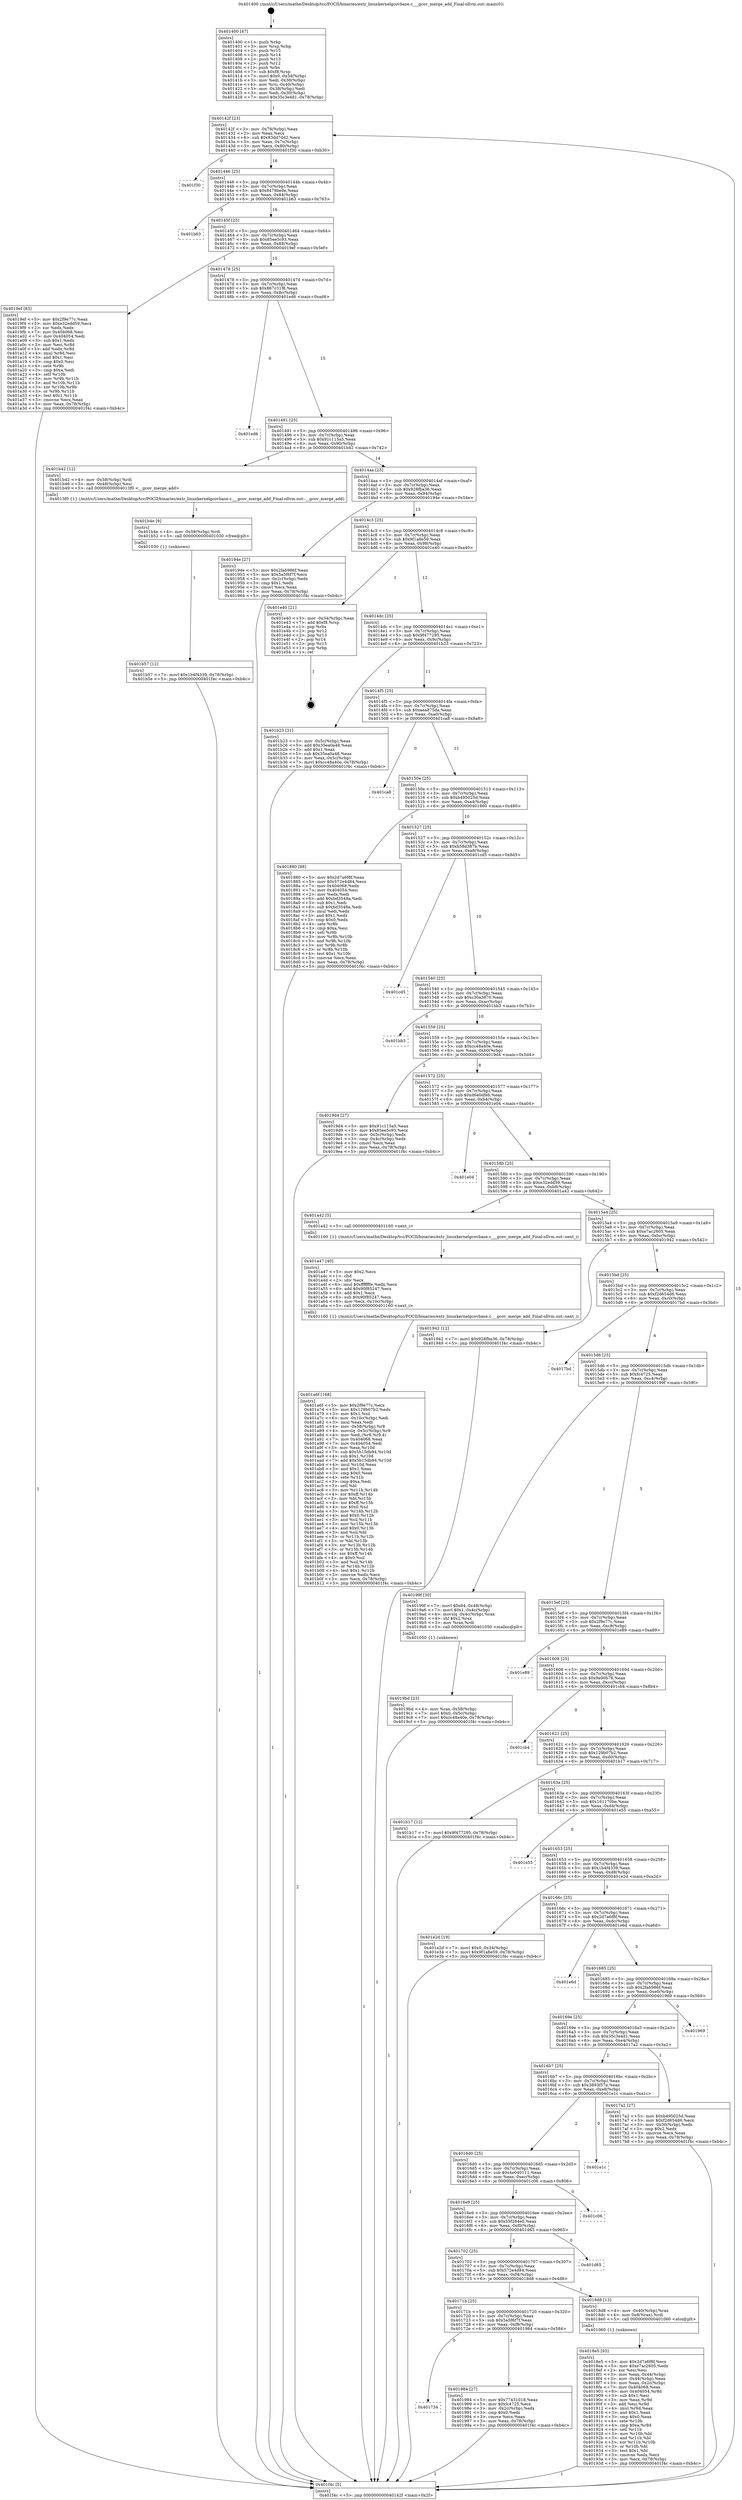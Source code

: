 digraph "0x401400" {
  label = "0x401400 (/mnt/c/Users/mathe/Desktop/tcc/POCII/binaries/extr_linuxkernelgcovbase.c___gcov_merge_add_Final-ollvm.out::main(0))"
  labelloc = "t"
  node[shape=record]

  Entry [label="",width=0.3,height=0.3,shape=circle,fillcolor=black,style=filled]
  "0x40142f" [label="{
     0x40142f [23]\l
     | [instrs]\l
     &nbsp;&nbsp;0x40142f \<+3\>: mov -0x78(%rbp),%eax\l
     &nbsp;&nbsp;0x401432 \<+2\>: mov %eax,%ecx\l
     &nbsp;&nbsp;0x401434 \<+6\>: sub $0x83dd7dd2,%ecx\l
     &nbsp;&nbsp;0x40143a \<+3\>: mov %eax,-0x7c(%rbp)\l
     &nbsp;&nbsp;0x40143d \<+3\>: mov %ecx,-0x80(%rbp)\l
     &nbsp;&nbsp;0x401440 \<+6\>: je 0000000000401f30 \<main+0xb30\>\l
  }"]
  "0x401f30" [label="{
     0x401f30\l
  }", style=dashed]
  "0x401446" [label="{
     0x401446 [25]\l
     | [instrs]\l
     &nbsp;&nbsp;0x401446 \<+5\>: jmp 000000000040144b \<main+0x4b\>\l
     &nbsp;&nbsp;0x40144b \<+3\>: mov -0x7c(%rbp),%eax\l
     &nbsp;&nbsp;0x40144e \<+5\>: sub $0x8479be9e,%eax\l
     &nbsp;&nbsp;0x401453 \<+6\>: mov %eax,-0x84(%rbp)\l
     &nbsp;&nbsp;0x401459 \<+6\>: je 0000000000401b63 \<main+0x763\>\l
  }"]
  Exit [label="",width=0.3,height=0.3,shape=circle,fillcolor=black,style=filled,peripheries=2]
  "0x401b63" [label="{
     0x401b63\l
  }", style=dashed]
  "0x40145f" [label="{
     0x40145f [25]\l
     | [instrs]\l
     &nbsp;&nbsp;0x40145f \<+5\>: jmp 0000000000401464 \<main+0x64\>\l
     &nbsp;&nbsp;0x401464 \<+3\>: mov -0x7c(%rbp),%eax\l
     &nbsp;&nbsp;0x401467 \<+5\>: sub $0x85ee5c93,%eax\l
     &nbsp;&nbsp;0x40146c \<+6\>: mov %eax,-0x88(%rbp)\l
     &nbsp;&nbsp;0x401472 \<+6\>: je 00000000004019ef \<main+0x5ef\>\l
  }"]
  "0x401b57" [label="{
     0x401b57 [12]\l
     | [instrs]\l
     &nbsp;&nbsp;0x401b57 \<+7\>: movl $0x1b4f4339,-0x78(%rbp)\l
     &nbsp;&nbsp;0x401b5e \<+5\>: jmp 0000000000401f4c \<main+0xb4c\>\l
  }"]
  "0x4019ef" [label="{
     0x4019ef [83]\l
     | [instrs]\l
     &nbsp;&nbsp;0x4019ef \<+5\>: mov $0x2f9e77c,%eax\l
     &nbsp;&nbsp;0x4019f4 \<+5\>: mov $0xe32edd59,%ecx\l
     &nbsp;&nbsp;0x4019f9 \<+2\>: xor %edx,%edx\l
     &nbsp;&nbsp;0x4019fb \<+7\>: mov 0x404068,%esi\l
     &nbsp;&nbsp;0x401a02 \<+7\>: mov 0x404054,%edi\l
     &nbsp;&nbsp;0x401a09 \<+3\>: sub $0x1,%edx\l
     &nbsp;&nbsp;0x401a0c \<+3\>: mov %esi,%r8d\l
     &nbsp;&nbsp;0x401a0f \<+3\>: add %edx,%r8d\l
     &nbsp;&nbsp;0x401a12 \<+4\>: imul %r8d,%esi\l
     &nbsp;&nbsp;0x401a16 \<+3\>: and $0x1,%esi\l
     &nbsp;&nbsp;0x401a19 \<+3\>: cmp $0x0,%esi\l
     &nbsp;&nbsp;0x401a1c \<+4\>: sete %r9b\l
     &nbsp;&nbsp;0x401a20 \<+3\>: cmp $0xa,%edi\l
     &nbsp;&nbsp;0x401a23 \<+4\>: setl %r10b\l
     &nbsp;&nbsp;0x401a27 \<+3\>: mov %r9b,%r11b\l
     &nbsp;&nbsp;0x401a2a \<+3\>: and %r10b,%r11b\l
     &nbsp;&nbsp;0x401a2d \<+3\>: xor %r10b,%r9b\l
     &nbsp;&nbsp;0x401a30 \<+3\>: or %r9b,%r11b\l
     &nbsp;&nbsp;0x401a33 \<+4\>: test $0x1,%r11b\l
     &nbsp;&nbsp;0x401a37 \<+3\>: cmovne %ecx,%eax\l
     &nbsp;&nbsp;0x401a3a \<+3\>: mov %eax,-0x78(%rbp)\l
     &nbsp;&nbsp;0x401a3d \<+5\>: jmp 0000000000401f4c \<main+0xb4c\>\l
  }"]
  "0x401478" [label="{
     0x401478 [25]\l
     | [instrs]\l
     &nbsp;&nbsp;0x401478 \<+5\>: jmp 000000000040147d \<main+0x7d\>\l
     &nbsp;&nbsp;0x40147d \<+3\>: mov -0x7c(%rbp),%eax\l
     &nbsp;&nbsp;0x401480 \<+5\>: sub $0x867c31f8,%eax\l
     &nbsp;&nbsp;0x401485 \<+6\>: mov %eax,-0x8c(%rbp)\l
     &nbsp;&nbsp;0x40148b \<+6\>: je 0000000000401ed6 \<main+0xad6\>\l
  }"]
  "0x401b4e" [label="{
     0x401b4e [9]\l
     | [instrs]\l
     &nbsp;&nbsp;0x401b4e \<+4\>: mov -0x58(%rbp),%rdi\l
     &nbsp;&nbsp;0x401b52 \<+5\>: call 0000000000401030 \<free@plt\>\l
     | [calls]\l
     &nbsp;&nbsp;0x401030 \{1\} (unknown)\l
  }"]
  "0x401ed6" [label="{
     0x401ed6\l
  }", style=dashed]
  "0x401491" [label="{
     0x401491 [25]\l
     | [instrs]\l
     &nbsp;&nbsp;0x401491 \<+5\>: jmp 0000000000401496 \<main+0x96\>\l
     &nbsp;&nbsp;0x401496 \<+3\>: mov -0x7c(%rbp),%eax\l
     &nbsp;&nbsp;0x401499 \<+5\>: sub $0x91c115a5,%eax\l
     &nbsp;&nbsp;0x40149e \<+6\>: mov %eax,-0x90(%rbp)\l
     &nbsp;&nbsp;0x4014a4 \<+6\>: je 0000000000401b42 \<main+0x742\>\l
  }"]
  "0x401a6f" [label="{
     0x401a6f [168]\l
     | [instrs]\l
     &nbsp;&nbsp;0x401a6f \<+5\>: mov $0x2f9e77c,%ecx\l
     &nbsp;&nbsp;0x401a74 \<+5\>: mov $0x129b07b2,%edx\l
     &nbsp;&nbsp;0x401a79 \<+3\>: mov $0x1,%sil\l
     &nbsp;&nbsp;0x401a7c \<+6\>: mov -0x10c(%rbp),%edi\l
     &nbsp;&nbsp;0x401a82 \<+3\>: imul %eax,%edi\l
     &nbsp;&nbsp;0x401a85 \<+4\>: mov -0x58(%rbp),%r8\l
     &nbsp;&nbsp;0x401a89 \<+4\>: movslq -0x5c(%rbp),%r9\l
     &nbsp;&nbsp;0x401a8d \<+4\>: mov %edi,(%r8,%r9,4)\l
     &nbsp;&nbsp;0x401a91 \<+7\>: mov 0x404068,%eax\l
     &nbsp;&nbsp;0x401a98 \<+7\>: mov 0x404054,%edi\l
     &nbsp;&nbsp;0x401a9f \<+3\>: mov %eax,%r10d\l
     &nbsp;&nbsp;0x401aa2 \<+7\>: sub $0x5b15db94,%r10d\l
     &nbsp;&nbsp;0x401aa9 \<+4\>: sub $0x1,%r10d\l
     &nbsp;&nbsp;0x401aad \<+7\>: add $0x5b15db94,%r10d\l
     &nbsp;&nbsp;0x401ab4 \<+4\>: imul %r10d,%eax\l
     &nbsp;&nbsp;0x401ab8 \<+3\>: and $0x1,%eax\l
     &nbsp;&nbsp;0x401abb \<+3\>: cmp $0x0,%eax\l
     &nbsp;&nbsp;0x401abe \<+4\>: sete %r11b\l
     &nbsp;&nbsp;0x401ac2 \<+3\>: cmp $0xa,%edi\l
     &nbsp;&nbsp;0x401ac5 \<+3\>: setl %bl\l
     &nbsp;&nbsp;0x401ac8 \<+3\>: mov %r11b,%r14b\l
     &nbsp;&nbsp;0x401acb \<+4\>: xor $0xff,%r14b\l
     &nbsp;&nbsp;0x401acf \<+3\>: mov %bl,%r15b\l
     &nbsp;&nbsp;0x401ad2 \<+4\>: xor $0xff,%r15b\l
     &nbsp;&nbsp;0x401ad6 \<+4\>: xor $0x0,%sil\l
     &nbsp;&nbsp;0x401ada \<+3\>: mov %r14b,%r12b\l
     &nbsp;&nbsp;0x401add \<+4\>: and $0x0,%r12b\l
     &nbsp;&nbsp;0x401ae1 \<+3\>: and %sil,%r11b\l
     &nbsp;&nbsp;0x401ae4 \<+3\>: mov %r15b,%r13b\l
     &nbsp;&nbsp;0x401ae7 \<+4\>: and $0x0,%r13b\l
     &nbsp;&nbsp;0x401aeb \<+3\>: and %sil,%bl\l
     &nbsp;&nbsp;0x401aee \<+3\>: or %r11b,%r12b\l
     &nbsp;&nbsp;0x401af1 \<+3\>: or %bl,%r13b\l
     &nbsp;&nbsp;0x401af4 \<+3\>: xor %r13b,%r12b\l
     &nbsp;&nbsp;0x401af7 \<+3\>: or %r15b,%r14b\l
     &nbsp;&nbsp;0x401afa \<+4\>: xor $0xff,%r14b\l
     &nbsp;&nbsp;0x401afe \<+4\>: or $0x0,%sil\l
     &nbsp;&nbsp;0x401b02 \<+3\>: and %sil,%r14b\l
     &nbsp;&nbsp;0x401b05 \<+3\>: or %r14b,%r12b\l
     &nbsp;&nbsp;0x401b08 \<+4\>: test $0x1,%r12b\l
     &nbsp;&nbsp;0x401b0c \<+3\>: cmovne %edx,%ecx\l
     &nbsp;&nbsp;0x401b0f \<+3\>: mov %ecx,-0x78(%rbp)\l
     &nbsp;&nbsp;0x401b12 \<+5\>: jmp 0000000000401f4c \<main+0xb4c\>\l
  }"]
  "0x401b42" [label="{
     0x401b42 [12]\l
     | [instrs]\l
     &nbsp;&nbsp;0x401b42 \<+4\>: mov -0x58(%rbp),%rdi\l
     &nbsp;&nbsp;0x401b46 \<+3\>: mov -0x48(%rbp),%esi\l
     &nbsp;&nbsp;0x401b49 \<+5\>: call 00000000004013f0 \<__gcov_merge_add\>\l
     | [calls]\l
     &nbsp;&nbsp;0x4013f0 \{1\} (/mnt/c/Users/mathe/Desktop/tcc/POCII/binaries/extr_linuxkernelgcovbase.c___gcov_merge_add_Final-ollvm.out::__gcov_merge_add)\l
  }"]
  "0x4014aa" [label="{
     0x4014aa [25]\l
     | [instrs]\l
     &nbsp;&nbsp;0x4014aa \<+5\>: jmp 00000000004014af \<main+0xaf\>\l
     &nbsp;&nbsp;0x4014af \<+3\>: mov -0x7c(%rbp),%eax\l
     &nbsp;&nbsp;0x4014b2 \<+5\>: sub $0x928fba36,%eax\l
     &nbsp;&nbsp;0x4014b7 \<+6\>: mov %eax,-0x94(%rbp)\l
     &nbsp;&nbsp;0x4014bd \<+6\>: je 000000000040194e \<main+0x54e\>\l
  }"]
  "0x401a47" [label="{
     0x401a47 [40]\l
     | [instrs]\l
     &nbsp;&nbsp;0x401a47 \<+5\>: mov $0x2,%ecx\l
     &nbsp;&nbsp;0x401a4c \<+1\>: cltd\l
     &nbsp;&nbsp;0x401a4d \<+2\>: idiv %ecx\l
     &nbsp;&nbsp;0x401a4f \<+6\>: imul $0xfffffffe,%edx,%ecx\l
     &nbsp;&nbsp;0x401a55 \<+6\>: add $0x90f85247,%ecx\l
     &nbsp;&nbsp;0x401a5b \<+3\>: add $0x1,%ecx\l
     &nbsp;&nbsp;0x401a5e \<+6\>: sub $0x90f85247,%ecx\l
     &nbsp;&nbsp;0x401a64 \<+6\>: mov %ecx,-0x10c(%rbp)\l
     &nbsp;&nbsp;0x401a6a \<+5\>: call 0000000000401160 \<next_i\>\l
     | [calls]\l
     &nbsp;&nbsp;0x401160 \{1\} (/mnt/c/Users/mathe/Desktop/tcc/POCII/binaries/extr_linuxkernelgcovbase.c___gcov_merge_add_Final-ollvm.out::next_i)\l
  }"]
  "0x40194e" [label="{
     0x40194e [27]\l
     | [instrs]\l
     &nbsp;&nbsp;0x40194e \<+5\>: mov $0x2fab986f,%eax\l
     &nbsp;&nbsp;0x401953 \<+5\>: mov $0x5a5f6f7f,%ecx\l
     &nbsp;&nbsp;0x401958 \<+3\>: mov -0x2c(%rbp),%edx\l
     &nbsp;&nbsp;0x40195b \<+3\>: cmp $0x1,%edx\l
     &nbsp;&nbsp;0x40195e \<+3\>: cmovl %ecx,%eax\l
     &nbsp;&nbsp;0x401961 \<+3\>: mov %eax,-0x78(%rbp)\l
     &nbsp;&nbsp;0x401964 \<+5\>: jmp 0000000000401f4c \<main+0xb4c\>\l
  }"]
  "0x4014c3" [label="{
     0x4014c3 [25]\l
     | [instrs]\l
     &nbsp;&nbsp;0x4014c3 \<+5\>: jmp 00000000004014c8 \<main+0xc8\>\l
     &nbsp;&nbsp;0x4014c8 \<+3\>: mov -0x7c(%rbp),%eax\l
     &nbsp;&nbsp;0x4014cb \<+5\>: sub $0x9f1a8e59,%eax\l
     &nbsp;&nbsp;0x4014d0 \<+6\>: mov %eax,-0x98(%rbp)\l
     &nbsp;&nbsp;0x4014d6 \<+6\>: je 0000000000401e40 \<main+0xa40\>\l
  }"]
  "0x4019bd" [label="{
     0x4019bd [23]\l
     | [instrs]\l
     &nbsp;&nbsp;0x4019bd \<+4\>: mov %rax,-0x58(%rbp)\l
     &nbsp;&nbsp;0x4019c1 \<+7\>: movl $0x0,-0x5c(%rbp)\l
     &nbsp;&nbsp;0x4019c8 \<+7\>: movl $0xcc48a40e,-0x78(%rbp)\l
     &nbsp;&nbsp;0x4019cf \<+5\>: jmp 0000000000401f4c \<main+0xb4c\>\l
  }"]
  "0x401e40" [label="{
     0x401e40 [21]\l
     | [instrs]\l
     &nbsp;&nbsp;0x401e40 \<+3\>: mov -0x34(%rbp),%eax\l
     &nbsp;&nbsp;0x401e43 \<+7\>: add $0xf8,%rsp\l
     &nbsp;&nbsp;0x401e4a \<+1\>: pop %rbx\l
     &nbsp;&nbsp;0x401e4b \<+2\>: pop %r12\l
     &nbsp;&nbsp;0x401e4d \<+2\>: pop %r13\l
     &nbsp;&nbsp;0x401e4f \<+2\>: pop %r14\l
     &nbsp;&nbsp;0x401e51 \<+2\>: pop %r15\l
     &nbsp;&nbsp;0x401e53 \<+1\>: pop %rbp\l
     &nbsp;&nbsp;0x401e54 \<+1\>: ret\l
  }"]
  "0x4014dc" [label="{
     0x4014dc [25]\l
     | [instrs]\l
     &nbsp;&nbsp;0x4014dc \<+5\>: jmp 00000000004014e1 \<main+0xe1\>\l
     &nbsp;&nbsp;0x4014e1 \<+3\>: mov -0x7c(%rbp),%eax\l
     &nbsp;&nbsp;0x4014e4 \<+5\>: sub $0x9f477295,%eax\l
     &nbsp;&nbsp;0x4014e9 \<+6\>: mov %eax,-0x9c(%rbp)\l
     &nbsp;&nbsp;0x4014ef \<+6\>: je 0000000000401b23 \<main+0x723\>\l
  }"]
  "0x401734" [label="{
     0x401734\l
  }", style=dashed]
  "0x401b23" [label="{
     0x401b23 [31]\l
     | [instrs]\l
     &nbsp;&nbsp;0x401b23 \<+3\>: mov -0x5c(%rbp),%eax\l
     &nbsp;&nbsp;0x401b26 \<+5\>: add $0x35ea0a48,%eax\l
     &nbsp;&nbsp;0x401b2b \<+3\>: add $0x1,%eax\l
     &nbsp;&nbsp;0x401b2e \<+5\>: sub $0x35ea0a48,%eax\l
     &nbsp;&nbsp;0x401b33 \<+3\>: mov %eax,-0x5c(%rbp)\l
     &nbsp;&nbsp;0x401b36 \<+7\>: movl $0xcc48a40e,-0x78(%rbp)\l
     &nbsp;&nbsp;0x401b3d \<+5\>: jmp 0000000000401f4c \<main+0xb4c\>\l
  }"]
  "0x4014f5" [label="{
     0x4014f5 [25]\l
     | [instrs]\l
     &nbsp;&nbsp;0x4014f5 \<+5\>: jmp 00000000004014fa \<main+0xfa\>\l
     &nbsp;&nbsp;0x4014fa \<+3\>: mov -0x7c(%rbp),%eax\l
     &nbsp;&nbsp;0x4014fd \<+5\>: sub $0xaea875da,%eax\l
     &nbsp;&nbsp;0x401502 \<+6\>: mov %eax,-0xa0(%rbp)\l
     &nbsp;&nbsp;0x401508 \<+6\>: je 0000000000401ca8 \<main+0x8a8\>\l
  }"]
  "0x401984" [label="{
     0x401984 [27]\l
     | [instrs]\l
     &nbsp;&nbsp;0x401984 \<+5\>: mov $0x77431018,%eax\l
     &nbsp;&nbsp;0x401989 \<+5\>: mov $0xfc4725,%ecx\l
     &nbsp;&nbsp;0x40198e \<+3\>: mov -0x2c(%rbp),%edx\l
     &nbsp;&nbsp;0x401991 \<+3\>: cmp $0x0,%edx\l
     &nbsp;&nbsp;0x401994 \<+3\>: cmove %ecx,%eax\l
     &nbsp;&nbsp;0x401997 \<+3\>: mov %eax,-0x78(%rbp)\l
     &nbsp;&nbsp;0x40199a \<+5\>: jmp 0000000000401f4c \<main+0xb4c\>\l
  }"]
  "0x401ca8" [label="{
     0x401ca8\l
  }", style=dashed]
  "0x40150e" [label="{
     0x40150e [25]\l
     | [instrs]\l
     &nbsp;&nbsp;0x40150e \<+5\>: jmp 0000000000401513 \<main+0x113\>\l
     &nbsp;&nbsp;0x401513 \<+3\>: mov -0x7c(%rbp),%eax\l
     &nbsp;&nbsp;0x401516 \<+5\>: sub $0xb495025d,%eax\l
     &nbsp;&nbsp;0x40151b \<+6\>: mov %eax,-0xa4(%rbp)\l
     &nbsp;&nbsp;0x401521 \<+6\>: je 0000000000401880 \<main+0x480\>\l
  }"]
  "0x4018e5" [label="{
     0x4018e5 [93]\l
     | [instrs]\l
     &nbsp;&nbsp;0x4018e5 \<+5\>: mov $0x2d7a6f8f,%ecx\l
     &nbsp;&nbsp;0x4018ea \<+5\>: mov $0xe7ac2605,%edx\l
     &nbsp;&nbsp;0x4018ef \<+2\>: xor %esi,%esi\l
     &nbsp;&nbsp;0x4018f1 \<+3\>: mov %eax,-0x44(%rbp)\l
     &nbsp;&nbsp;0x4018f4 \<+3\>: mov -0x44(%rbp),%eax\l
     &nbsp;&nbsp;0x4018f7 \<+3\>: mov %eax,-0x2c(%rbp)\l
     &nbsp;&nbsp;0x4018fa \<+7\>: mov 0x404068,%eax\l
     &nbsp;&nbsp;0x401901 \<+8\>: mov 0x404054,%r8d\l
     &nbsp;&nbsp;0x401909 \<+3\>: sub $0x1,%esi\l
     &nbsp;&nbsp;0x40190c \<+3\>: mov %eax,%r9d\l
     &nbsp;&nbsp;0x40190f \<+3\>: add %esi,%r9d\l
     &nbsp;&nbsp;0x401912 \<+4\>: imul %r9d,%eax\l
     &nbsp;&nbsp;0x401916 \<+3\>: and $0x1,%eax\l
     &nbsp;&nbsp;0x401919 \<+3\>: cmp $0x0,%eax\l
     &nbsp;&nbsp;0x40191c \<+4\>: sete %r10b\l
     &nbsp;&nbsp;0x401920 \<+4\>: cmp $0xa,%r8d\l
     &nbsp;&nbsp;0x401924 \<+4\>: setl %r11b\l
     &nbsp;&nbsp;0x401928 \<+3\>: mov %r10b,%bl\l
     &nbsp;&nbsp;0x40192b \<+3\>: and %r11b,%bl\l
     &nbsp;&nbsp;0x40192e \<+3\>: xor %r11b,%r10b\l
     &nbsp;&nbsp;0x401931 \<+3\>: or %r10b,%bl\l
     &nbsp;&nbsp;0x401934 \<+3\>: test $0x1,%bl\l
     &nbsp;&nbsp;0x401937 \<+3\>: cmovne %edx,%ecx\l
     &nbsp;&nbsp;0x40193a \<+3\>: mov %ecx,-0x78(%rbp)\l
     &nbsp;&nbsp;0x40193d \<+5\>: jmp 0000000000401f4c \<main+0xb4c\>\l
  }"]
  "0x401880" [label="{
     0x401880 [88]\l
     | [instrs]\l
     &nbsp;&nbsp;0x401880 \<+5\>: mov $0x2d7a6f8f,%eax\l
     &nbsp;&nbsp;0x401885 \<+5\>: mov $0x572e4d84,%ecx\l
     &nbsp;&nbsp;0x40188a \<+7\>: mov 0x404068,%edx\l
     &nbsp;&nbsp;0x401891 \<+7\>: mov 0x404054,%esi\l
     &nbsp;&nbsp;0x401898 \<+2\>: mov %edx,%edi\l
     &nbsp;&nbsp;0x40189a \<+6\>: add $0xbd3548a,%edi\l
     &nbsp;&nbsp;0x4018a0 \<+3\>: sub $0x1,%edi\l
     &nbsp;&nbsp;0x4018a3 \<+6\>: sub $0xbd3548a,%edi\l
     &nbsp;&nbsp;0x4018a9 \<+3\>: imul %edi,%edx\l
     &nbsp;&nbsp;0x4018ac \<+3\>: and $0x1,%edx\l
     &nbsp;&nbsp;0x4018af \<+3\>: cmp $0x0,%edx\l
     &nbsp;&nbsp;0x4018b2 \<+4\>: sete %r8b\l
     &nbsp;&nbsp;0x4018b6 \<+3\>: cmp $0xa,%esi\l
     &nbsp;&nbsp;0x4018b9 \<+4\>: setl %r9b\l
     &nbsp;&nbsp;0x4018bd \<+3\>: mov %r8b,%r10b\l
     &nbsp;&nbsp;0x4018c0 \<+3\>: and %r9b,%r10b\l
     &nbsp;&nbsp;0x4018c3 \<+3\>: xor %r9b,%r8b\l
     &nbsp;&nbsp;0x4018c6 \<+3\>: or %r8b,%r10b\l
     &nbsp;&nbsp;0x4018c9 \<+4\>: test $0x1,%r10b\l
     &nbsp;&nbsp;0x4018cd \<+3\>: cmovne %ecx,%eax\l
     &nbsp;&nbsp;0x4018d0 \<+3\>: mov %eax,-0x78(%rbp)\l
     &nbsp;&nbsp;0x4018d3 \<+5\>: jmp 0000000000401f4c \<main+0xb4c\>\l
  }"]
  "0x401527" [label="{
     0x401527 [25]\l
     | [instrs]\l
     &nbsp;&nbsp;0x401527 \<+5\>: jmp 000000000040152c \<main+0x12c\>\l
     &nbsp;&nbsp;0x40152c \<+3\>: mov -0x7c(%rbp),%eax\l
     &nbsp;&nbsp;0x40152f \<+5\>: sub $0xb58d387b,%eax\l
     &nbsp;&nbsp;0x401534 \<+6\>: mov %eax,-0xa8(%rbp)\l
     &nbsp;&nbsp;0x40153a \<+6\>: je 0000000000401cd5 \<main+0x8d5\>\l
  }"]
  "0x40171b" [label="{
     0x40171b [25]\l
     | [instrs]\l
     &nbsp;&nbsp;0x40171b \<+5\>: jmp 0000000000401720 \<main+0x320\>\l
     &nbsp;&nbsp;0x401720 \<+3\>: mov -0x7c(%rbp),%eax\l
     &nbsp;&nbsp;0x401723 \<+5\>: sub $0x5a5f6f7f,%eax\l
     &nbsp;&nbsp;0x401728 \<+6\>: mov %eax,-0xf8(%rbp)\l
     &nbsp;&nbsp;0x40172e \<+6\>: je 0000000000401984 \<main+0x584\>\l
  }"]
  "0x401cd5" [label="{
     0x401cd5\l
  }", style=dashed]
  "0x401540" [label="{
     0x401540 [25]\l
     | [instrs]\l
     &nbsp;&nbsp;0x401540 \<+5\>: jmp 0000000000401545 \<main+0x145\>\l
     &nbsp;&nbsp;0x401545 \<+3\>: mov -0x7c(%rbp),%eax\l
     &nbsp;&nbsp;0x401548 \<+5\>: sub $0xc30a3870,%eax\l
     &nbsp;&nbsp;0x40154d \<+6\>: mov %eax,-0xac(%rbp)\l
     &nbsp;&nbsp;0x401553 \<+6\>: je 0000000000401bb3 \<main+0x7b3\>\l
  }"]
  "0x4018d8" [label="{
     0x4018d8 [13]\l
     | [instrs]\l
     &nbsp;&nbsp;0x4018d8 \<+4\>: mov -0x40(%rbp),%rax\l
     &nbsp;&nbsp;0x4018dc \<+4\>: mov 0x8(%rax),%rdi\l
     &nbsp;&nbsp;0x4018e0 \<+5\>: call 0000000000401060 \<atoi@plt\>\l
     | [calls]\l
     &nbsp;&nbsp;0x401060 \{1\} (unknown)\l
  }"]
  "0x401bb3" [label="{
     0x401bb3\l
  }", style=dashed]
  "0x401559" [label="{
     0x401559 [25]\l
     | [instrs]\l
     &nbsp;&nbsp;0x401559 \<+5\>: jmp 000000000040155e \<main+0x15e\>\l
     &nbsp;&nbsp;0x40155e \<+3\>: mov -0x7c(%rbp),%eax\l
     &nbsp;&nbsp;0x401561 \<+5\>: sub $0xcc48a40e,%eax\l
     &nbsp;&nbsp;0x401566 \<+6\>: mov %eax,-0xb0(%rbp)\l
     &nbsp;&nbsp;0x40156c \<+6\>: je 00000000004019d4 \<main+0x5d4\>\l
  }"]
  "0x401702" [label="{
     0x401702 [25]\l
     | [instrs]\l
     &nbsp;&nbsp;0x401702 \<+5\>: jmp 0000000000401707 \<main+0x307\>\l
     &nbsp;&nbsp;0x401707 \<+3\>: mov -0x7c(%rbp),%eax\l
     &nbsp;&nbsp;0x40170a \<+5\>: sub $0x572e4d84,%eax\l
     &nbsp;&nbsp;0x40170f \<+6\>: mov %eax,-0xf4(%rbp)\l
     &nbsp;&nbsp;0x401715 \<+6\>: je 00000000004018d8 \<main+0x4d8\>\l
  }"]
  "0x4019d4" [label="{
     0x4019d4 [27]\l
     | [instrs]\l
     &nbsp;&nbsp;0x4019d4 \<+5\>: mov $0x91c115a5,%eax\l
     &nbsp;&nbsp;0x4019d9 \<+5\>: mov $0x85ee5c93,%ecx\l
     &nbsp;&nbsp;0x4019de \<+3\>: mov -0x5c(%rbp),%edx\l
     &nbsp;&nbsp;0x4019e1 \<+3\>: cmp -0x4c(%rbp),%edx\l
     &nbsp;&nbsp;0x4019e4 \<+3\>: cmovl %ecx,%eax\l
     &nbsp;&nbsp;0x4019e7 \<+3\>: mov %eax,-0x78(%rbp)\l
     &nbsp;&nbsp;0x4019ea \<+5\>: jmp 0000000000401f4c \<main+0xb4c\>\l
  }"]
  "0x401572" [label="{
     0x401572 [25]\l
     | [instrs]\l
     &nbsp;&nbsp;0x401572 \<+5\>: jmp 0000000000401577 \<main+0x177\>\l
     &nbsp;&nbsp;0x401577 \<+3\>: mov -0x7c(%rbp),%eax\l
     &nbsp;&nbsp;0x40157a \<+5\>: sub $0xd6e0dfeb,%eax\l
     &nbsp;&nbsp;0x40157f \<+6\>: mov %eax,-0xb4(%rbp)\l
     &nbsp;&nbsp;0x401585 \<+6\>: je 0000000000401e04 \<main+0xa04\>\l
  }"]
  "0x401d65" [label="{
     0x401d65\l
  }", style=dashed]
  "0x401e04" [label="{
     0x401e04\l
  }", style=dashed]
  "0x40158b" [label="{
     0x40158b [25]\l
     | [instrs]\l
     &nbsp;&nbsp;0x40158b \<+5\>: jmp 0000000000401590 \<main+0x190\>\l
     &nbsp;&nbsp;0x401590 \<+3\>: mov -0x7c(%rbp),%eax\l
     &nbsp;&nbsp;0x401593 \<+5\>: sub $0xe32edd59,%eax\l
     &nbsp;&nbsp;0x401598 \<+6\>: mov %eax,-0xb8(%rbp)\l
     &nbsp;&nbsp;0x40159e \<+6\>: je 0000000000401a42 \<main+0x642\>\l
  }"]
  "0x4016e9" [label="{
     0x4016e9 [25]\l
     | [instrs]\l
     &nbsp;&nbsp;0x4016e9 \<+5\>: jmp 00000000004016ee \<main+0x2ee\>\l
     &nbsp;&nbsp;0x4016ee \<+3\>: mov -0x7c(%rbp),%eax\l
     &nbsp;&nbsp;0x4016f1 \<+5\>: sub $0x55f284e0,%eax\l
     &nbsp;&nbsp;0x4016f6 \<+6\>: mov %eax,-0xf0(%rbp)\l
     &nbsp;&nbsp;0x4016fc \<+6\>: je 0000000000401d65 \<main+0x965\>\l
  }"]
  "0x401a42" [label="{
     0x401a42 [5]\l
     | [instrs]\l
     &nbsp;&nbsp;0x401a42 \<+5\>: call 0000000000401160 \<next_i\>\l
     | [calls]\l
     &nbsp;&nbsp;0x401160 \{1\} (/mnt/c/Users/mathe/Desktop/tcc/POCII/binaries/extr_linuxkernelgcovbase.c___gcov_merge_add_Final-ollvm.out::next_i)\l
  }"]
  "0x4015a4" [label="{
     0x4015a4 [25]\l
     | [instrs]\l
     &nbsp;&nbsp;0x4015a4 \<+5\>: jmp 00000000004015a9 \<main+0x1a9\>\l
     &nbsp;&nbsp;0x4015a9 \<+3\>: mov -0x7c(%rbp),%eax\l
     &nbsp;&nbsp;0x4015ac \<+5\>: sub $0xe7ac2605,%eax\l
     &nbsp;&nbsp;0x4015b1 \<+6\>: mov %eax,-0xbc(%rbp)\l
     &nbsp;&nbsp;0x4015b7 \<+6\>: je 0000000000401942 \<main+0x542\>\l
  }"]
  "0x401c06" [label="{
     0x401c06\l
  }", style=dashed]
  "0x401942" [label="{
     0x401942 [12]\l
     | [instrs]\l
     &nbsp;&nbsp;0x401942 \<+7\>: movl $0x928fba36,-0x78(%rbp)\l
     &nbsp;&nbsp;0x401949 \<+5\>: jmp 0000000000401f4c \<main+0xb4c\>\l
  }"]
  "0x4015bd" [label="{
     0x4015bd [25]\l
     | [instrs]\l
     &nbsp;&nbsp;0x4015bd \<+5\>: jmp 00000000004015c2 \<main+0x1c2\>\l
     &nbsp;&nbsp;0x4015c2 \<+3\>: mov -0x7c(%rbp),%eax\l
     &nbsp;&nbsp;0x4015c5 \<+5\>: sub $0xf2d654d6,%eax\l
     &nbsp;&nbsp;0x4015ca \<+6\>: mov %eax,-0xc0(%rbp)\l
     &nbsp;&nbsp;0x4015d0 \<+6\>: je 00000000004017bd \<main+0x3bd\>\l
  }"]
  "0x4016d0" [label="{
     0x4016d0 [25]\l
     | [instrs]\l
     &nbsp;&nbsp;0x4016d0 \<+5\>: jmp 00000000004016d5 \<main+0x2d5\>\l
     &nbsp;&nbsp;0x4016d5 \<+3\>: mov -0x7c(%rbp),%eax\l
     &nbsp;&nbsp;0x4016d8 \<+5\>: sub $0x4e040111,%eax\l
     &nbsp;&nbsp;0x4016dd \<+6\>: mov %eax,-0xec(%rbp)\l
     &nbsp;&nbsp;0x4016e3 \<+6\>: je 0000000000401c06 \<main+0x806\>\l
  }"]
  "0x4017bd" [label="{
     0x4017bd\l
  }", style=dashed]
  "0x4015d6" [label="{
     0x4015d6 [25]\l
     | [instrs]\l
     &nbsp;&nbsp;0x4015d6 \<+5\>: jmp 00000000004015db \<main+0x1db\>\l
     &nbsp;&nbsp;0x4015db \<+3\>: mov -0x7c(%rbp),%eax\l
     &nbsp;&nbsp;0x4015de \<+5\>: sub $0xfc4725,%eax\l
     &nbsp;&nbsp;0x4015e3 \<+6\>: mov %eax,-0xc4(%rbp)\l
     &nbsp;&nbsp;0x4015e9 \<+6\>: je 000000000040199f \<main+0x59f\>\l
  }"]
  "0x401e1c" [label="{
     0x401e1c\l
  }", style=dashed]
  "0x40199f" [label="{
     0x40199f [30]\l
     | [instrs]\l
     &nbsp;&nbsp;0x40199f \<+7\>: movl $0x64,-0x48(%rbp)\l
     &nbsp;&nbsp;0x4019a6 \<+7\>: movl $0x1,-0x4c(%rbp)\l
     &nbsp;&nbsp;0x4019ad \<+4\>: movslq -0x4c(%rbp),%rax\l
     &nbsp;&nbsp;0x4019b1 \<+4\>: shl $0x2,%rax\l
     &nbsp;&nbsp;0x4019b5 \<+3\>: mov %rax,%rdi\l
     &nbsp;&nbsp;0x4019b8 \<+5\>: call 0000000000401050 \<malloc@plt\>\l
     | [calls]\l
     &nbsp;&nbsp;0x401050 \{1\} (unknown)\l
  }"]
  "0x4015ef" [label="{
     0x4015ef [25]\l
     | [instrs]\l
     &nbsp;&nbsp;0x4015ef \<+5\>: jmp 00000000004015f4 \<main+0x1f4\>\l
     &nbsp;&nbsp;0x4015f4 \<+3\>: mov -0x7c(%rbp),%eax\l
     &nbsp;&nbsp;0x4015f7 \<+5\>: sub $0x2f9e77c,%eax\l
     &nbsp;&nbsp;0x4015fc \<+6\>: mov %eax,-0xc8(%rbp)\l
     &nbsp;&nbsp;0x401602 \<+6\>: je 0000000000401e89 \<main+0xa89\>\l
  }"]
  "0x401400" [label="{
     0x401400 [47]\l
     | [instrs]\l
     &nbsp;&nbsp;0x401400 \<+1\>: push %rbp\l
     &nbsp;&nbsp;0x401401 \<+3\>: mov %rsp,%rbp\l
     &nbsp;&nbsp;0x401404 \<+2\>: push %r15\l
     &nbsp;&nbsp;0x401406 \<+2\>: push %r14\l
     &nbsp;&nbsp;0x401408 \<+2\>: push %r13\l
     &nbsp;&nbsp;0x40140a \<+2\>: push %r12\l
     &nbsp;&nbsp;0x40140c \<+1\>: push %rbx\l
     &nbsp;&nbsp;0x40140d \<+7\>: sub $0xf8,%rsp\l
     &nbsp;&nbsp;0x401414 \<+7\>: movl $0x0,-0x34(%rbp)\l
     &nbsp;&nbsp;0x40141b \<+3\>: mov %edi,-0x38(%rbp)\l
     &nbsp;&nbsp;0x40141e \<+4\>: mov %rsi,-0x40(%rbp)\l
     &nbsp;&nbsp;0x401422 \<+3\>: mov -0x38(%rbp),%edi\l
     &nbsp;&nbsp;0x401425 \<+3\>: mov %edi,-0x30(%rbp)\l
     &nbsp;&nbsp;0x401428 \<+7\>: movl $0x35c3e4d1,-0x78(%rbp)\l
  }"]
  "0x401e89" [label="{
     0x401e89\l
  }", style=dashed]
  "0x401608" [label="{
     0x401608 [25]\l
     | [instrs]\l
     &nbsp;&nbsp;0x401608 \<+5\>: jmp 000000000040160d \<main+0x20d\>\l
     &nbsp;&nbsp;0x40160d \<+3\>: mov -0x7c(%rbp),%eax\l
     &nbsp;&nbsp;0x401610 \<+5\>: sub $0x9a90b78,%eax\l
     &nbsp;&nbsp;0x401615 \<+6\>: mov %eax,-0xcc(%rbp)\l
     &nbsp;&nbsp;0x40161b \<+6\>: je 0000000000401cb4 \<main+0x8b4\>\l
  }"]
  "0x401f4c" [label="{
     0x401f4c [5]\l
     | [instrs]\l
     &nbsp;&nbsp;0x401f4c \<+5\>: jmp 000000000040142f \<main+0x2f\>\l
  }"]
  "0x401cb4" [label="{
     0x401cb4\l
  }", style=dashed]
  "0x401621" [label="{
     0x401621 [25]\l
     | [instrs]\l
     &nbsp;&nbsp;0x401621 \<+5\>: jmp 0000000000401626 \<main+0x226\>\l
     &nbsp;&nbsp;0x401626 \<+3\>: mov -0x7c(%rbp),%eax\l
     &nbsp;&nbsp;0x401629 \<+5\>: sub $0x129b07b2,%eax\l
     &nbsp;&nbsp;0x40162e \<+6\>: mov %eax,-0xd0(%rbp)\l
     &nbsp;&nbsp;0x401634 \<+6\>: je 0000000000401b17 \<main+0x717\>\l
  }"]
  "0x4016b7" [label="{
     0x4016b7 [25]\l
     | [instrs]\l
     &nbsp;&nbsp;0x4016b7 \<+5\>: jmp 00000000004016bc \<main+0x2bc\>\l
     &nbsp;&nbsp;0x4016bc \<+3\>: mov -0x7c(%rbp),%eax\l
     &nbsp;&nbsp;0x4016bf \<+5\>: sub $0x3893f57e,%eax\l
     &nbsp;&nbsp;0x4016c4 \<+6\>: mov %eax,-0xe8(%rbp)\l
     &nbsp;&nbsp;0x4016ca \<+6\>: je 0000000000401e1c \<main+0xa1c\>\l
  }"]
  "0x401b17" [label="{
     0x401b17 [12]\l
     | [instrs]\l
     &nbsp;&nbsp;0x401b17 \<+7\>: movl $0x9f477295,-0x78(%rbp)\l
     &nbsp;&nbsp;0x401b1e \<+5\>: jmp 0000000000401f4c \<main+0xb4c\>\l
  }"]
  "0x40163a" [label="{
     0x40163a [25]\l
     | [instrs]\l
     &nbsp;&nbsp;0x40163a \<+5\>: jmp 000000000040163f \<main+0x23f\>\l
     &nbsp;&nbsp;0x40163f \<+3\>: mov -0x7c(%rbp),%eax\l
     &nbsp;&nbsp;0x401642 \<+5\>: sub $0x161170be,%eax\l
     &nbsp;&nbsp;0x401647 \<+6\>: mov %eax,-0xd4(%rbp)\l
     &nbsp;&nbsp;0x40164d \<+6\>: je 0000000000401e55 \<main+0xa55\>\l
  }"]
  "0x4017a2" [label="{
     0x4017a2 [27]\l
     | [instrs]\l
     &nbsp;&nbsp;0x4017a2 \<+5\>: mov $0xb495025d,%eax\l
     &nbsp;&nbsp;0x4017a7 \<+5\>: mov $0xf2d654d6,%ecx\l
     &nbsp;&nbsp;0x4017ac \<+3\>: mov -0x30(%rbp),%edx\l
     &nbsp;&nbsp;0x4017af \<+3\>: cmp $0x2,%edx\l
     &nbsp;&nbsp;0x4017b2 \<+3\>: cmovne %ecx,%eax\l
     &nbsp;&nbsp;0x4017b5 \<+3\>: mov %eax,-0x78(%rbp)\l
     &nbsp;&nbsp;0x4017b8 \<+5\>: jmp 0000000000401f4c \<main+0xb4c\>\l
  }"]
  "0x401e55" [label="{
     0x401e55\l
  }", style=dashed]
  "0x401653" [label="{
     0x401653 [25]\l
     | [instrs]\l
     &nbsp;&nbsp;0x401653 \<+5\>: jmp 0000000000401658 \<main+0x258\>\l
     &nbsp;&nbsp;0x401658 \<+3\>: mov -0x7c(%rbp),%eax\l
     &nbsp;&nbsp;0x40165b \<+5\>: sub $0x1b4f4339,%eax\l
     &nbsp;&nbsp;0x401660 \<+6\>: mov %eax,-0xd8(%rbp)\l
     &nbsp;&nbsp;0x401666 \<+6\>: je 0000000000401e2d \<main+0xa2d\>\l
  }"]
  "0x40169e" [label="{
     0x40169e [25]\l
     | [instrs]\l
     &nbsp;&nbsp;0x40169e \<+5\>: jmp 00000000004016a3 \<main+0x2a3\>\l
     &nbsp;&nbsp;0x4016a3 \<+3\>: mov -0x7c(%rbp),%eax\l
     &nbsp;&nbsp;0x4016a6 \<+5\>: sub $0x35c3e4d1,%eax\l
     &nbsp;&nbsp;0x4016ab \<+6\>: mov %eax,-0xe4(%rbp)\l
     &nbsp;&nbsp;0x4016b1 \<+6\>: je 00000000004017a2 \<main+0x3a2\>\l
  }"]
  "0x401e2d" [label="{
     0x401e2d [19]\l
     | [instrs]\l
     &nbsp;&nbsp;0x401e2d \<+7\>: movl $0x0,-0x34(%rbp)\l
     &nbsp;&nbsp;0x401e34 \<+7\>: movl $0x9f1a8e59,-0x78(%rbp)\l
     &nbsp;&nbsp;0x401e3b \<+5\>: jmp 0000000000401f4c \<main+0xb4c\>\l
  }"]
  "0x40166c" [label="{
     0x40166c [25]\l
     | [instrs]\l
     &nbsp;&nbsp;0x40166c \<+5\>: jmp 0000000000401671 \<main+0x271\>\l
     &nbsp;&nbsp;0x401671 \<+3\>: mov -0x7c(%rbp),%eax\l
     &nbsp;&nbsp;0x401674 \<+5\>: sub $0x2d7a6f8f,%eax\l
     &nbsp;&nbsp;0x401679 \<+6\>: mov %eax,-0xdc(%rbp)\l
     &nbsp;&nbsp;0x40167f \<+6\>: je 0000000000401e6d \<main+0xa6d\>\l
  }"]
  "0x401969" [label="{
     0x401969\l
  }", style=dashed]
  "0x401e6d" [label="{
     0x401e6d\l
  }", style=dashed]
  "0x401685" [label="{
     0x401685 [25]\l
     | [instrs]\l
     &nbsp;&nbsp;0x401685 \<+5\>: jmp 000000000040168a \<main+0x28a\>\l
     &nbsp;&nbsp;0x40168a \<+3\>: mov -0x7c(%rbp),%eax\l
     &nbsp;&nbsp;0x40168d \<+5\>: sub $0x2fab986f,%eax\l
     &nbsp;&nbsp;0x401692 \<+6\>: mov %eax,-0xe0(%rbp)\l
     &nbsp;&nbsp;0x401698 \<+6\>: je 0000000000401969 \<main+0x569\>\l
  }"]
  Entry -> "0x401400" [label=" 1"]
  "0x40142f" -> "0x401f30" [label=" 0"]
  "0x40142f" -> "0x401446" [label=" 16"]
  "0x401e40" -> Exit [label=" 1"]
  "0x401446" -> "0x401b63" [label=" 0"]
  "0x401446" -> "0x40145f" [label=" 16"]
  "0x401e2d" -> "0x401f4c" [label=" 1"]
  "0x40145f" -> "0x4019ef" [label=" 1"]
  "0x40145f" -> "0x401478" [label=" 15"]
  "0x401b57" -> "0x401f4c" [label=" 1"]
  "0x401478" -> "0x401ed6" [label=" 0"]
  "0x401478" -> "0x401491" [label=" 15"]
  "0x401b4e" -> "0x401b57" [label=" 1"]
  "0x401491" -> "0x401b42" [label=" 1"]
  "0x401491" -> "0x4014aa" [label=" 14"]
  "0x401b42" -> "0x401b4e" [label=" 1"]
  "0x4014aa" -> "0x40194e" [label=" 1"]
  "0x4014aa" -> "0x4014c3" [label=" 13"]
  "0x401b23" -> "0x401f4c" [label=" 1"]
  "0x4014c3" -> "0x401e40" [label=" 1"]
  "0x4014c3" -> "0x4014dc" [label=" 12"]
  "0x401b17" -> "0x401f4c" [label=" 1"]
  "0x4014dc" -> "0x401b23" [label=" 1"]
  "0x4014dc" -> "0x4014f5" [label=" 11"]
  "0x401a6f" -> "0x401f4c" [label=" 1"]
  "0x4014f5" -> "0x401ca8" [label=" 0"]
  "0x4014f5" -> "0x40150e" [label=" 11"]
  "0x401a47" -> "0x401a6f" [label=" 1"]
  "0x40150e" -> "0x401880" [label=" 1"]
  "0x40150e" -> "0x401527" [label=" 10"]
  "0x4019ef" -> "0x401f4c" [label=" 1"]
  "0x401527" -> "0x401cd5" [label=" 0"]
  "0x401527" -> "0x401540" [label=" 10"]
  "0x4019d4" -> "0x401f4c" [label=" 2"]
  "0x401540" -> "0x401bb3" [label=" 0"]
  "0x401540" -> "0x401559" [label=" 10"]
  "0x4019bd" -> "0x401f4c" [label=" 1"]
  "0x401559" -> "0x4019d4" [label=" 2"]
  "0x401559" -> "0x401572" [label=" 8"]
  "0x401984" -> "0x401f4c" [label=" 1"]
  "0x401572" -> "0x401e04" [label=" 0"]
  "0x401572" -> "0x40158b" [label=" 8"]
  "0x40171b" -> "0x401734" [label=" 0"]
  "0x40158b" -> "0x401a42" [label=" 1"]
  "0x40158b" -> "0x4015a4" [label=" 7"]
  "0x401a42" -> "0x401a47" [label=" 1"]
  "0x4015a4" -> "0x401942" [label=" 1"]
  "0x4015a4" -> "0x4015bd" [label=" 6"]
  "0x40194e" -> "0x401f4c" [label=" 1"]
  "0x4015bd" -> "0x4017bd" [label=" 0"]
  "0x4015bd" -> "0x4015d6" [label=" 6"]
  "0x4018e5" -> "0x401f4c" [label=" 1"]
  "0x4015d6" -> "0x40199f" [label=" 1"]
  "0x4015d6" -> "0x4015ef" [label=" 5"]
  "0x4018d8" -> "0x4018e5" [label=" 1"]
  "0x4015ef" -> "0x401e89" [label=" 0"]
  "0x4015ef" -> "0x401608" [label=" 5"]
  "0x401702" -> "0x4018d8" [label=" 1"]
  "0x401608" -> "0x401cb4" [label=" 0"]
  "0x401608" -> "0x401621" [label=" 5"]
  "0x40199f" -> "0x4019bd" [label=" 1"]
  "0x401621" -> "0x401b17" [label=" 1"]
  "0x401621" -> "0x40163a" [label=" 4"]
  "0x4016e9" -> "0x401702" [label=" 2"]
  "0x40163a" -> "0x401e55" [label=" 0"]
  "0x40163a" -> "0x401653" [label=" 4"]
  "0x4016e9" -> "0x401d65" [label=" 0"]
  "0x401653" -> "0x401e2d" [label=" 1"]
  "0x401653" -> "0x40166c" [label=" 3"]
  "0x4016d0" -> "0x4016e9" [label=" 2"]
  "0x40166c" -> "0x401e6d" [label=" 0"]
  "0x40166c" -> "0x401685" [label=" 3"]
  "0x4016d0" -> "0x401c06" [label=" 0"]
  "0x401685" -> "0x401969" [label=" 0"]
  "0x401685" -> "0x40169e" [label=" 3"]
  "0x40171b" -> "0x401984" [label=" 1"]
  "0x40169e" -> "0x4017a2" [label=" 1"]
  "0x40169e" -> "0x4016b7" [label=" 2"]
  "0x4017a2" -> "0x401f4c" [label=" 1"]
  "0x401400" -> "0x40142f" [label=" 1"]
  "0x401f4c" -> "0x40142f" [label=" 15"]
  "0x401880" -> "0x401f4c" [label=" 1"]
  "0x401702" -> "0x40171b" [label=" 1"]
  "0x4016b7" -> "0x401e1c" [label=" 0"]
  "0x4016b7" -> "0x4016d0" [label=" 2"]
  "0x401942" -> "0x401f4c" [label=" 1"]
}
